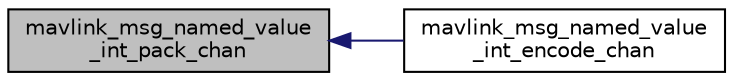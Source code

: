digraph "mavlink_msg_named_value_int_pack_chan"
{
 // INTERACTIVE_SVG=YES
  edge [fontname="Helvetica",fontsize="10",labelfontname="Helvetica",labelfontsize="10"];
  node [fontname="Helvetica",fontsize="10",shape=record];
  rankdir="LR";
  Node1 [label="mavlink_msg_named_value\l_int_pack_chan",height=0.2,width=0.4,color="black", fillcolor="grey75", style="filled" fontcolor="black"];
  Node1 -> Node2 [dir="back",color="midnightblue",fontsize="10",style="solid",fontname="Helvetica"];
  Node2 [label="mavlink_msg_named_value\l_int_encode_chan",height=0.2,width=0.4,color="black", fillcolor="white", style="filled",URL="$v1_80_2common_2mavlink__msg__named__value__int_8h.html#adfd91894c41c38813397714f6aac1eec",tooltip="Encode a named_value_int struct on a channel. "];
}
